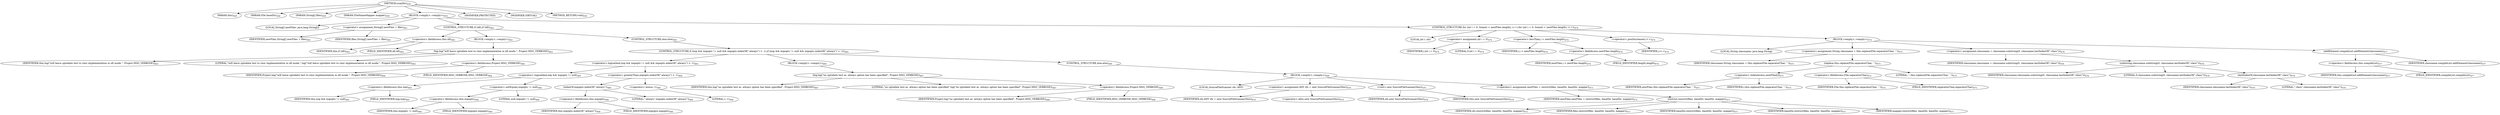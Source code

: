 digraph "scanDir" {  
"906" [label = <(METHOD,scanDir)<SUB>458</SUB>> ]
"47" [label = <(PARAM,this)<SUB>458</SUB>> ]
"907" [label = <(PARAM,File baseDir)<SUB>458</SUB>> ]
"908" [label = <(PARAM,String[] files)<SUB>458</SUB>> ]
"909" [label = <(PARAM,FileNameMapper mapper)<SUB>459</SUB>> ]
"910" [label = <(BLOCK,&lt;empty&gt;,&lt;empty&gt;)<SUB>459</SUB>> ]
"911" [label = <(LOCAL,String[] newFiles: java.lang.String[])> ]
"912" [label = <(&lt;operator&gt;.assignment,String[] newFiles = files)<SUB>461</SUB>> ]
"913" [label = <(IDENTIFIER,newFiles,String[] newFiles = files)<SUB>461</SUB>> ]
"914" [label = <(IDENTIFIER,files,String[] newFiles = files)<SUB>461</SUB>> ]
"915" [label = <(CONTROL_STRUCTURE,if (idl),if (idl))<SUB>462</SUB>> ]
"916" [label = <(&lt;operator&gt;.fieldAccess,this.idl)<SUB>462</SUB>> ]
"917" [label = <(IDENTIFIER,this,if (idl))<SUB>462</SUB>> ]
"918" [label = <(FIELD_IDENTIFIER,idl,idl)<SUB>462</SUB>> ]
"919" [label = <(BLOCK,&lt;empty&gt;,&lt;empty&gt;)<SUB>462</SUB>> ]
"920" [label = <(log,log(&quot;will leave uptodate test to rmic implementation in idl mode.&quot;, Project.MSG_VERBOSE))<SUB>463</SUB>> ]
"46" [label = <(IDENTIFIER,this,log(&quot;will leave uptodate test to rmic implementation in idl mode.&quot;, Project.MSG_VERBOSE))<SUB>463</SUB>> ]
"921" [label = <(LITERAL,&quot;will leave uptodate test to rmic implementation in idl mode.&quot;,log(&quot;will leave uptodate test to rmic implementation in idl mode.&quot;, Project.MSG_VERBOSE))<SUB>463</SUB>> ]
"922" [label = <(&lt;operator&gt;.fieldAccess,Project.MSG_VERBOSE)<SUB>464</SUB>> ]
"923" [label = <(IDENTIFIER,Project,log(&quot;will leave uptodate test to rmic implementation in idl mode.&quot;, Project.MSG_VERBOSE))<SUB>464</SUB>> ]
"924" [label = <(FIELD_IDENTIFIER,MSG_VERBOSE,MSG_VERBOSE)<SUB>464</SUB>> ]
"925" [label = <(CONTROL_STRUCTURE,else,else)<SUB>465</SUB>> ]
"926" [label = <(CONTROL_STRUCTURE,if (iiop &amp;&amp; iiopopts != null &amp;&amp; iiopopts.indexOf(&quot;-always&quot;) &gt; -1),if (iiop &amp;&amp; iiopopts != null &amp;&amp; iiopopts.indexOf(&quot;-always&quot;) &gt; -1))<SUB>465</SUB>> ]
"927" [label = <(&lt;operator&gt;.logicalAnd,iiop &amp;&amp; iiopopts != null &amp;&amp; iiopopts.indexOf(&quot;-always&quot;) &gt; -1)<SUB>465</SUB>> ]
"928" [label = <(&lt;operator&gt;.logicalAnd,iiop &amp;&amp; iiopopts != null)<SUB>465</SUB>> ]
"929" [label = <(&lt;operator&gt;.fieldAccess,this.iiop)<SUB>465</SUB>> ]
"930" [label = <(IDENTIFIER,this,iiop &amp;&amp; iiopopts != null)<SUB>465</SUB>> ]
"931" [label = <(FIELD_IDENTIFIER,iiop,iiop)<SUB>465</SUB>> ]
"932" [label = <(&lt;operator&gt;.notEquals,iiopopts != null)<SUB>466</SUB>> ]
"933" [label = <(&lt;operator&gt;.fieldAccess,this.iiopopts)<SUB>466</SUB>> ]
"934" [label = <(IDENTIFIER,this,iiopopts != null)<SUB>466</SUB>> ]
"935" [label = <(FIELD_IDENTIFIER,iiopopts,iiopopts)<SUB>466</SUB>> ]
"936" [label = <(LITERAL,null,iiopopts != null)<SUB>466</SUB>> ]
"937" [label = <(&lt;operator&gt;.greaterThan,iiopopts.indexOf(&quot;-always&quot;) &gt; -1)<SUB>466</SUB>> ]
"938" [label = <(indexOf,iiopopts.indexOf(&quot;-always&quot;))<SUB>466</SUB>> ]
"939" [label = <(&lt;operator&gt;.fieldAccess,this.iiopopts)<SUB>466</SUB>> ]
"940" [label = <(IDENTIFIER,this,iiopopts.indexOf(&quot;-always&quot;))<SUB>466</SUB>> ]
"941" [label = <(FIELD_IDENTIFIER,iiopopts,iiopopts)<SUB>466</SUB>> ]
"942" [label = <(LITERAL,&quot;-always&quot;,iiopopts.indexOf(&quot;-always&quot;))<SUB>466</SUB>> ]
"943" [label = <(&lt;operator&gt;.minus,-1)<SUB>466</SUB>> ]
"944" [label = <(LITERAL,1,-1)<SUB>466</SUB>> ]
"945" [label = <(BLOCK,&lt;empty&gt;,&lt;empty&gt;)<SUB>466</SUB>> ]
"946" [label = <(log,log(&quot;no uptodate test as -always option has been specified&quot;, Project.MSG_VERBOSE))<SUB>467</SUB>> ]
"48" [label = <(IDENTIFIER,this,log(&quot;no uptodate test as -always option has been specified&quot;, Project.MSG_VERBOSE))<SUB>467</SUB>> ]
"947" [label = <(LITERAL,&quot;no uptodate test as -always option has been specified&quot;,log(&quot;no uptodate test as -always option has been specified&quot;, Project.MSG_VERBOSE))<SUB>467</SUB>> ]
"948" [label = <(&lt;operator&gt;.fieldAccess,Project.MSG_VERBOSE)<SUB>468</SUB>> ]
"949" [label = <(IDENTIFIER,Project,log(&quot;no uptodate test as -always option has been specified&quot;, Project.MSG_VERBOSE))<SUB>468</SUB>> ]
"950" [label = <(FIELD_IDENTIFIER,MSG_VERBOSE,MSG_VERBOSE)<SUB>468</SUB>> ]
"951" [label = <(CONTROL_STRUCTURE,else,else)<SUB>469</SUB>> ]
"952" [label = <(BLOCK,&lt;empty&gt;,&lt;empty&gt;)<SUB>469</SUB>> ]
"51" [label = <(LOCAL,SourceFileScanner sfs: ANY)> ]
"953" [label = <(&lt;operator&gt;.assignment,ANY sfs = new SourceFileScanner(this))<SUB>470</SUB>> ]
"954" [label = <(IDENTIFIER,sfs,ANY sfs = new SourceFileScanner(this))<SUB>470</SUB>> ]
"955" [label = <(&lt;operator&gt;.alloc,new SourceFileScanner(this))<SUB>470</SUB>> ]
"956" [label = <(&lt;init&gt;,new SourceFileScanner(this))<SUB>470</SUB>> ]
"50" [label = <(IDENTIFIER,sfs,new SourceFileScanner(this))<SUB>470</SUB>> ]
"49" [label = <(IDENTIFIER,this,new SourceFileScanner(this))<SUB>470</SUB>> ]
"957" [label = <(&lt;operator&gt;.assignment,newFiles = restrict(files, baseDir, baseDir, mapper))<SUB>471</SUB>> ]
"958" [label = <(IDENTIFIER,newFiles,newFiles = restrict(files, baseDir, baseDir, mapper))<SUB>471</SUB>> ]
"959" [label = <(restrict,restrict(files, baseDir, baseDir, mapper))<SUB>471</SUB>> ]
"960" [label = <(IDENTIFIER,sfs,restrict(files, baseDir, baseDir, mapper))<SUB>471</SUB>> ]
"961" [label = <(IDENTIFIER,files,restrict(files, baseDir, baseDir, mapper))<SUB>471</SUB>> ]
"962" [label = <(IDENTIFIER,baseDir,restrict(files, baseDir, baseDir, mapper))<SUB>471</SUB>> ]
"963" [label = <(IDENTIFIER,baseDir,restrict(files, baseDir, baseDir, mapper))<SUB>471</SUB>> ]
"964" [label = <(IDENTIFIER,mapper,restrict(files, baseDir, baseDir, mapper))<SUB>471</SUB>> ]
"965" [label = <(CONTROL_STRUCTURE,for (int i = 0; Some(i &lt; newFiles.length); i++),for (int i = 0; Some(i &lt; newFiles.length); i++))<SUB>474</SUB>> ]
"966" [label = <(LOCAL,int i: int)> ]
"967" [label = <(&lt;operator&gt;.assignment,int i = 0)<SUB>474</SUB>> ]
"968" [label = <(IDENTIFIER,i,int i = 0)<SUB>474</SUB>> ]
"969" [label = <(LITERAL,0,int i = 0)<SUB>474</SUB>> ]
"970" [label = <(&lt;operator&gt;.lessThan,i &lt; newFiles.length)<SUB>474</SUB>> ]
"971" [label = <(IDENTIFIER,i,i &lt; newFiles.length)<SUB>474</SUB>> ]
"972" [label = <(&lt;operator&gt;.fieldAccess,newFiles.length)<SUB>474</SUB>> ]
"973" [label = <(IDENTIFIER,newFiles,i &lt; newFiles.length)<SUB>474</SUB>> ]
"974" [label = <(FIELD_IDENTIFIER,length,length)<SUB>474</SUB>> ]
"975" [label = <(&lt;operator&gt;.postIncrement,i++)<SUB>474</SUB>> ]
"976" [label = <(IDENTIFIER,i,i++)<SUB>474</SUB>> ]
"977" [label = <(BLOCK,&lt;empty&gt;,&lt;empty&gt;)<SUB>474</SUB>> ]
"978" [label = <(LOCAL,String classname: java.lang.String)> ]
"979" [label = <(&lt;operator&gt;.assignment,String classname = this.replace(File.separatorChar, '.'))<SUB>475</SUB>> ]
"980" [label = <(IDENTIFIER,classname,String classname = this.replace(File.separatorChar, '.'))<SUB>475</SUB>> ]
"981" [label = <(replace,this.replace(File.separatorChar, '.'))<SUB>475</SUB>> ]
"982" [label = <(&lt;operator&gt;.indexAccess,newFiles[i])<SUB>475</SUB>> ]
"983" [label = <(IDENTIFIER,newFiles,this.replace(File.separatorChar, '.'))<SUB>475</SUB>> ]
"984" [label = <(IDENTIFIER,i,this.replace(File.separatorChar, '.'))<SUB>475</SUB>> ]
"985" [label = <(&lt;operator&gt;.fieldAccess,File.separatorChar)<SUB>475</SUB>> ]
"986" [label = <(IDENTIFIER,File,this.replace(File.separatorChar, '.'))<SUB>475</SUB>> ]
"987" [label = <(FIELD_IDENTIFIER,separatorChar,separatorChar)<SUB>475</SUB>> ]
"988" [label = <(LITERAL,'.',this.replace(File.separatorChar, '.'))<SUB>475</SUB>> ]
"989" [label = <(&lt;operator&gt;.assignment,classname = classname.substring(0, classname.lastIndexOf(&quot;.class&quot;)))<SUB>476</SUB>> ]
"990" [label = <(IDENTIFIER,classname,classname = classname.substring(0, classname.lastIndexOf(&quot;.class&quot;)))<SUB>476</SUB>> ]
"991" [label = <(substring,classname.substring(0, classname.lastIndexOf(&quot;.class&quot;)))<SUB>476</SUB>> ]
"992" [label = <(IDENTIFIER,classname,classname.substring(0, classname.lastIndexOf(&quot;.class&quot;)))<SUB>476</SUB>> ]
"993" [label = <(LITERAL,0,classname.substring(0, classname.lastIndexOf(&quot;.class&quot;)))<SUB>476</SUB>> ]
"994" [label = <(lastIndexOf,classname.lastIndexOf(&quot;.class&quot;))<SUB>476</SUB>> ]
"995" [label = <(IDENTIFIER,classname,classname.lastIndexOf(&quot;.class&quot;))<SUB>476</SUB>> ]
"996" [label = <(LITERAL,&quot;.class&quot;,classname.lastIndexOf(&quot;.class&quot;))<SUB>476</SUB>> ]
"997" [label = <(addElement,compileList.addElement(classname))<SUB>477</SUB>> ]
"998" [label = <(&lt;operator&gt;.fieldAccess,this.compileList)<SUB>477</SUB>> ]
"999" [label = <(IDENTIFIER,this,compileList.addElement(classname))<SUB>477</SUB>> ]
"1000" [label = <(FIELD_IDENTIFIER,compileList,compileList)<SUB>477</SUB>> ]
"1001" [label = <(IDENTIFIER,classname,compileList.addElement(classname))<SUB>477</SUB>> ]
"1002" [label = <(MODIFIER,PROTECTED)> ]
"1003" [label = <(MODIFIER,VIRTUAL)> ]
"1004" [label = <(METHOD_RETURN,void)<SUB>458</SUB>> ]
  "906" -> "47" 
  "906" -> "907" 
  "906" -> "908" 
  "906" -> "909" 
  "906" -> "910" 
  "906" -> "1002" 
  "906" -> "1003" 
  "906" -> "1004" 
  "910" -> "911" 
  "910" -> "912" 
  "910" -> "915" 
  "910" -> "965" 
  "912" -> "913" 
  "912" -> "914" 
  "915" -> "916" 
  "915" -> "919" 
  "915" -> "925" 
  "916" -> "917" 
  "916" -> "918" 
  "919" -> "920" 
  "920" -> "46" 
  "920" -> "921" 
  "920" -> "922" 
  "922" -> "923" 
  "922" -> "924" 
  "925" -> "926" 
  "926" -> "927" 
  "926" -> "945" 
  "926" -> "951" 
  "927" -> "928" 
  "927" -> "937" 
  "928" -> "929" 
  "928" -> "932" 
  "929" -> "930" 
  "929" -> "931" 
  "932" -> "933" 
  "932" -> "936" 
  "933" -> "934" 
  "933" -> "935" 
  "937" -> "938" 
  "937" -> "943" 
  "938" -> "939" 
  "938" -> "942" 
  "939" -> "940" 
  "939" -> "941" 
  "943" -> "944" 
  "945" -> "946" 
  "946" -> "48" 
  "946" -> "947" 
  "946" -> "948" 
  "948" -> "949" 
  "948" -> "950" 
  "951" -> "952" 
  "952" -> "51" 
  "952" -> "953" 
  "952" -> "956" 
  "952" -> "957" 
  "953" -> "954" 
  "953" -> "955" 
  "956" -> "50" 
  "956" -> "49" 
  "957" -> "958" 
  "957" -> "959" 
  "959" -> "960" 
  "959" -> "961" 
  "959" -> "962" 
  "959" -> "963" 
  "959" -> "964" 
  "965" -> "966" 
  "965" -> "967" 
  "965" -> "970" 
  "965" -> "975" 
  "965" -> "977" 
  "967" -> "968" 
  "967" -> "969" 
  "970" -> "971" 
  "970" -> "972" 
  "972" -> "973" 
  "972" -> "974" 
  "975" -> "976" 
  "977" -> "978" 
  "977" -> "979" 
  "977" -> "989" 
  "977" -> "997" 
  "979" -> "980" 
  "979" -> "981" 
  "981" -> "982" 
  "981" -> "985" 
  "981" -> "988" 
  "982" -> "983" 
  "982" -> "984" 
  "985" -> "986" 
  "985" -> "987" 
  "989" -> "990" 
  "989" -> "991" 
  "991" -> "992" 
  "991" -> "993" 
  "991" -> "994" 
  "994" -> "995" 
  "994" -> "996" 
  "997" -> "998" 
  "997" -> "1001" 
  "998" -> "999" 
  "998" -> "1000" 
}
